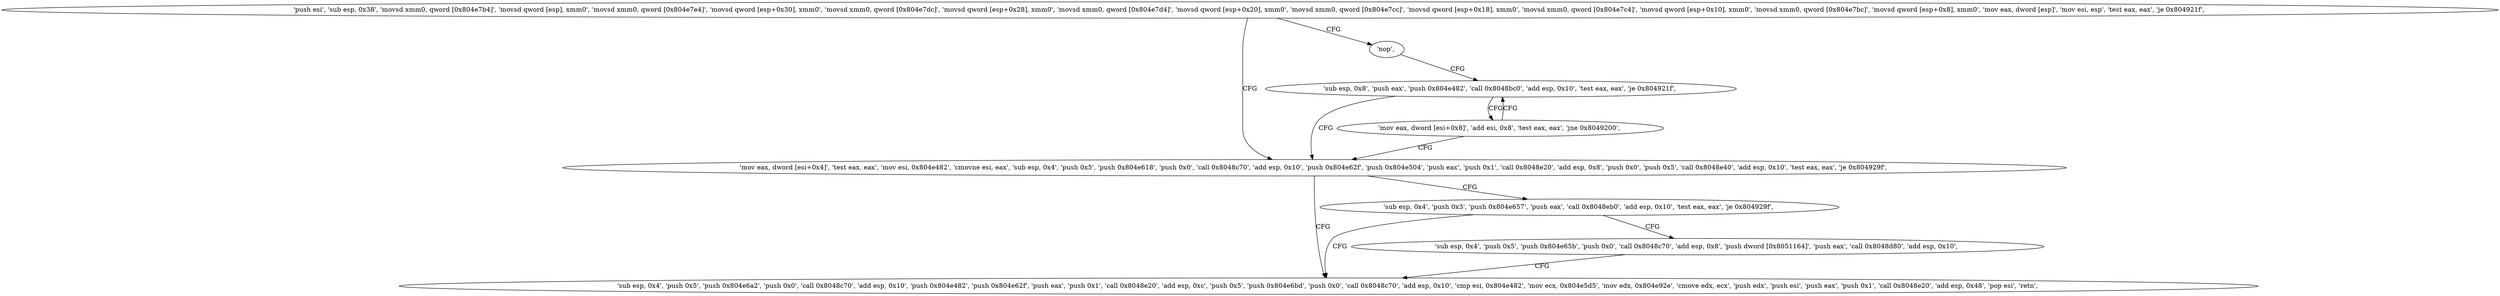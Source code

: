 digraph "func" {
"134517136" [label = "'push esi', 'sub esp, 0x38', 'movsd xmm0, qword [0x804e7b4]', 'movsd qword [esp], xmm0', 'movsd xmm0, qword [0x804e7e4]', 'movsd qword [esp+0x30], xmm0', 'movsd xmm0, qword [0x804e7dc]', 'movsd qword [esp+0x28], xmm0', 'movsd xmm0, qword [0x804e7d4]', 'movsd qword [esp+0x20], xmm0', 'movsd xmm0, qword [0x804e7cc]', 'movsd qword [esp+0x18], xmm0', 'movsd xmm0, qword [0x804e7c4]', 'movsd qword [esp+0x10], xmm0', 'movsd xmm0, qword [0x804e7bc]', 'movsd qword [esp+0x8], xmm0', 'mov eax, dword [esp]', 'mov esi, esp', 'test eax, eax', 'je 0x804921f', " ]
"134517279" [label = "'mov eax, dword [esi+0x4]', 'test eax, eax', 'mov esi, 0x804e482', 'cmovne esi, eax', 'sub esp, 0x4', 'push 0x5', 'push 0x804e618', 'push 0x0', 'call 0x8048c70', 'add esp, 0x10', 'push 0x804e62f', 'push 0x804e504', 'push eax', 'push 0x1', 'call 0x8048e20', 'add esp, 0x8', 'push 0x0', 'push 0x5', 'call 0x8048e40', 'add esp, 0x10', 'test eax, eax', 'je 0x804929f', " ]
"134517246" [label = "'nop', " ]
"134517407" [label = "'sub esp, 0x4', 'push 0x5', 'push 0x804e6a2', 'push 0x0', 'call 0x8048c70', 'add esp, 0x10', 'push 0x804e482', 'push 0x804e62f', 'push eax', 'push 0x1', 'call 0x8048e20', 'add esp, 0xc', 'push 0x5', 'push 0x804e6bd', 'push 0x0', 'call 0x8048c70', 'add esp, 0x10', 'cmp esi, 0x804e482', 'mov ecx, 0x804e5d5', 'mov edx, 0x804e92e', 'cmove edx, ecx', 'push edx', 'push esi', 'push eax', 'push 0x1', 'call 0x8048e20', 'add esp, 0x48', 'pop esi', 'retn', " ]
"134517349" [label = "'sub esp, 0x4', 'push 0x3', 'push 0x804e657', 'push eax', 'call 0x8048eb0', 'add esp, 0x10', 'test eax, eax', 'je 0x804929f', " ]
"134517248" [label = "'sub esp, 0x8', 'push eax', 'push 0x804e482', 'call 0x8048bc0', 'add esp, 0x10', 'test eax, eax', 'je 0x804921f', " ]
"134517372" [label = "'sub esp, 0x4', 'push 0x5', 'push 0x804e65b', 'push 0x0', 'call 0x8048c70', 'add esp, 0x8', 'push dword [0x8051164]', 'push eax', 'call 0x8048d80', 'add esp, 0x10', " ]
"134517269" [label = "'mov eax, dword [esi+0x8]', 'add esi, 0x8', 'test eax, eax', 'jne 0x8049200', " ]
"134517136" -> "134517279" [ label = "CFG" ]
"134517136" -> "134517246" [ label = "CFG" ]
"134517279" -> "134517407" [ label = "CFG" ]
"134517279" -> "134517349" [ label = "CFG" ]
"134517246" -> "134517248" [ label = "CFG" ]
"134517349" -> "134517407" [ label = "CFG" ]
"134517349" -> "134517372" [ label = "CFG" ]
"134517248" -> "134517279" [ label = "CFG" ]
"134517248" -> "134517269" [ label = "CFG" ]
"134517372" -> "134517407" [ label = "CFG" ]
"134517269" -> "134517248" [ label = "CFG" ]
"134517269" -> "134517279" [ label = "CFG" ]
}
